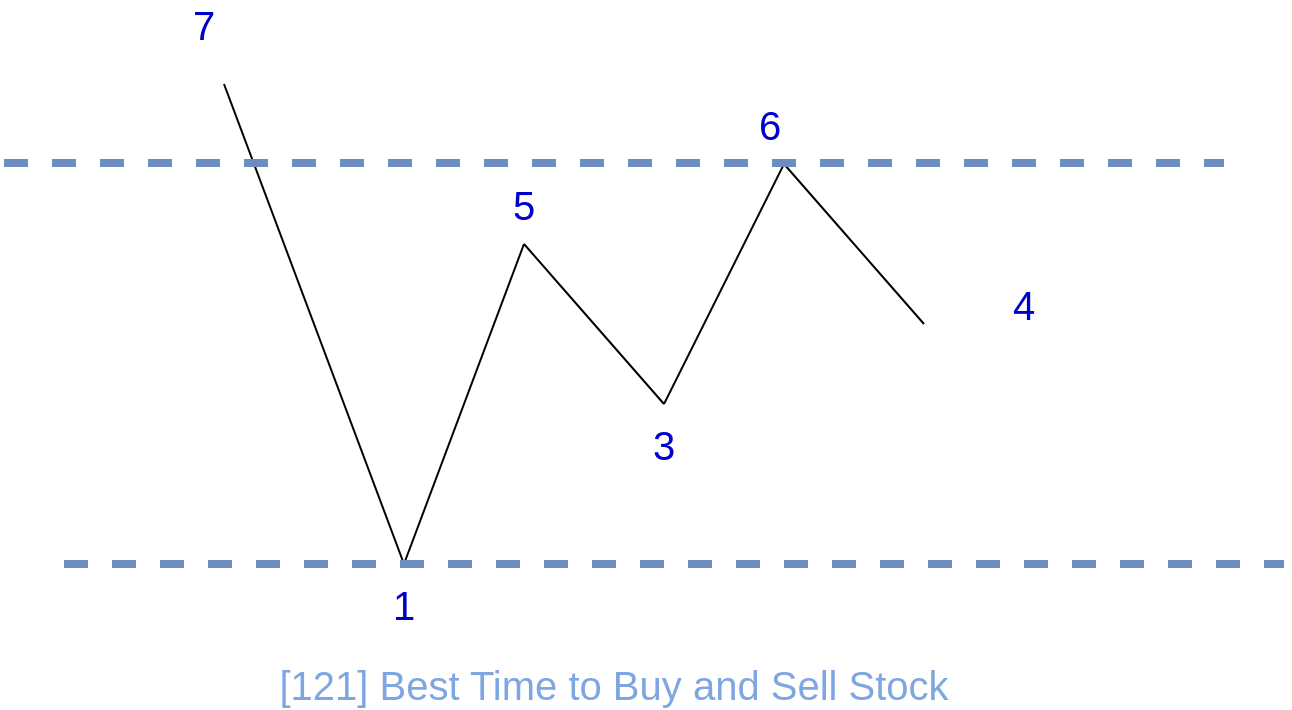 <mxfile version="10.8.4" type="device"><diagram id="YQNoRghu4fKXr0qcQk76" name="第 1 页"><mxGraphModel dx="1398" dy="844" grid="1" gridSize="10" guides="1" tooltips="1" connect="1" arrows="1" fold="1" page="1" pageScale="1" pageWidth="827" pageHeight="1169" math="0" shadow="0"><root><mxCell id="0"/><mxCell id="1" parent="0"/><mxCell id="TfkIJ05RqdG09La8Ld-N-1" value="" style="endArrow=none;html=1;" parent="1" edge="1"><mxGeometry width="50" height="50" relative="1" as="geometry"><mxPoint x="160" y="120" as="sourcePoint"/><mxPoint x="250" y="360" as="targetPoint"/></mxGeometry></mxCell><mxCell id="TfkIJ05RqdG09La8Ld-N-2" value="" style="endArrow=none;html=1;strokeColor=#000000;strokeWidth=1;" parent="1" edge="1"><mxGeometry width="50" height="50" relative="1" as="geometry"><mxPoint x="250" y="360" as="sourcePoint"/><mxPoint x="310" y="200" as="targetPoint"/></mxGeometry></mxCell><mxCell id="TfkIJ05RqdG09La8Ld-N-3" value="" style="endArrow=none;html=1;" parent="1" edge="1"><mxGeometry width="50" height="50" relative="1" as="geometry"><mxPoint x="310" y="200" as="sourcePoint"/><mxPoint x="380" y="280" as="targetPoint"/></mxGeometry></mxCell><mxCell id="TfkIJ05RqdG09La8Ld-N-4" value="" style="endArrow=none;html=1;strokeColor=#000000;strokeWidth=1;" parent="1" edge="1"><mxGeometry width="50" height="50" relative="1" as="geometry"><mxPoint x="380" y="280" as="sourcePoint"/><mxPoint x="440" y="160" as="targetPoint"/></mxGeometry></mxCell><mxCell id="TfkIJ05RqdG09La8Ld-N-5" value="" style="endArrow=none;html=1;" parent="1" edge="1"><mxGeometry width="50" height="50" relative="1" as="geometry"><mxPoint x="440" y="160" as="sourcePoint"/><mxPoint x="510" y="240" as="targetPoint"/></mxGeometry></mxCell><mxCell id="TfkIJ05RqdG09La8Ld-N-6" value="7" style="text;html=1;strokeColor=none;fillColor=none;align=center;verticalAlign=middle;whiteSpace=wrap;rounded=0;fontSize=20;fontColor=#0000CC;" parent="1" vertex="1"><mxGeometry x="130" y="80" width="40" height="20" as="geometry"/></mxCell><mxCell id="TfkIJ05RqdG09La8Ld-N-11" value="1" style="text;html=1;strokeColor=none;fillColor=none;align=center;verticalAlign=middle;whiteSpace=wrap;rounded=0;fontSize=20;fontColor=#0000CC;" parent="1" vertex="1"><mxGeometry x="230" y="370" width="40" height="20" as="geometry"/></mxCell><mxCell id="TfkIJ05RqdG09La8Ld-N-12" value="5" style="text;html=1;strokeColor=none;fillColor=none;align=center;verticalAlign=middle;whiteSpace=wrap;rounded=0;fontSize=20;fontColor=#0000CC;" parent="1" vertex="1"><mxGeometry x="290" y="170" width="40" height="20" as="geometry"/></mxCell><mxCell id="TfkIJ05RqdG09La8Ld-N-13" value="3" style="text;html=1;strokeColor=none;fillColor=none;align=center;verticalAlign=middle;whiteSpace=wrap;rounded=0;fontSize=20;fontColor=#0000CC;" parent="1" vertex="1"><mxGeometry x="360" y="290" width="40" height="20" as="geometry"/></mxCell><mxCell id="TfkIJ05RqdG09La8Ld-N-14" value="6" style="text;html=1;strokeColor=none;fillColor=none;align=center;verticalAlign=middle;whiteSpace=wrap;rounded=0;fontSize=20;fontColor=#0000CC;" parent="1" vertex="1"><mxGeometry x="413" y="130" width="40" height="20" as="geometry"/></mxCell><mxCell id="TfkIJ05RqdG09La8Ld-N-15" value="4" style="text;html=1;strokeColor=none;fillColor=none;align=center;verticalAlign=middle;whiteSpace=wrap;rounded=0;fontSize=20;fontColor=#0000CC;" parent="1" vertex="1"><mxGeometry x="540" y="220" width="40" height="20" as="geometry"/></mxCell><mxCell id="TfkIJ05RqdG09La8Ld-N-16" value="&lt;div&gt;&lt;span&gt;[121] Best Time to Buy and Sell Stock&lt;/span&gt;&lt;/div&gt;" style="text;html=1;strokeColor=none;fillColor=none;align=center;verticalAlign=middle;whiteSpace=wrap;rounded=0;fontSize=20;fontColor=#7EA6E0;" parent="1" vertex="1"><mxGeometry x="170" y="410" width="370" height="20" as="geometry"/></mxCell><mxCell id="ZNti1cGRnfhqXm-aTqwm-1" value="" style="endArrow=none;dashed=1;html=1;fillColor=#dae8fc;strokeColor=#6c8ebf;strokeWidth=4;" edge="1" parent="1"><mxGeometry width="50" height="50" relative="1" as="geometry"><mxPoint x="80" y="360" as="sourcePoint"/><mxPoint x="690" y="360" as="targetPoint"/></mxGeometry></mxCell><mxCell id="ZNti1cGRnfhqXm-aTqwm-2" value="" style="endArrow=none;dashed=1;html=1;fillColor=#dae8fc;strokeColor=#6c8ebf;strokeWidth=4;" edge="1" parent="1"><mxGeometry width="50" height="50" relative="1" as="geometry"><mxPoint x="50" y="159.5" as="sourcePoint"/><mxPoint x="660" y="159.5" as="targetPoint"/></mxGeometry></mxCell></root></mxGraphModel></diagram></mxfile>